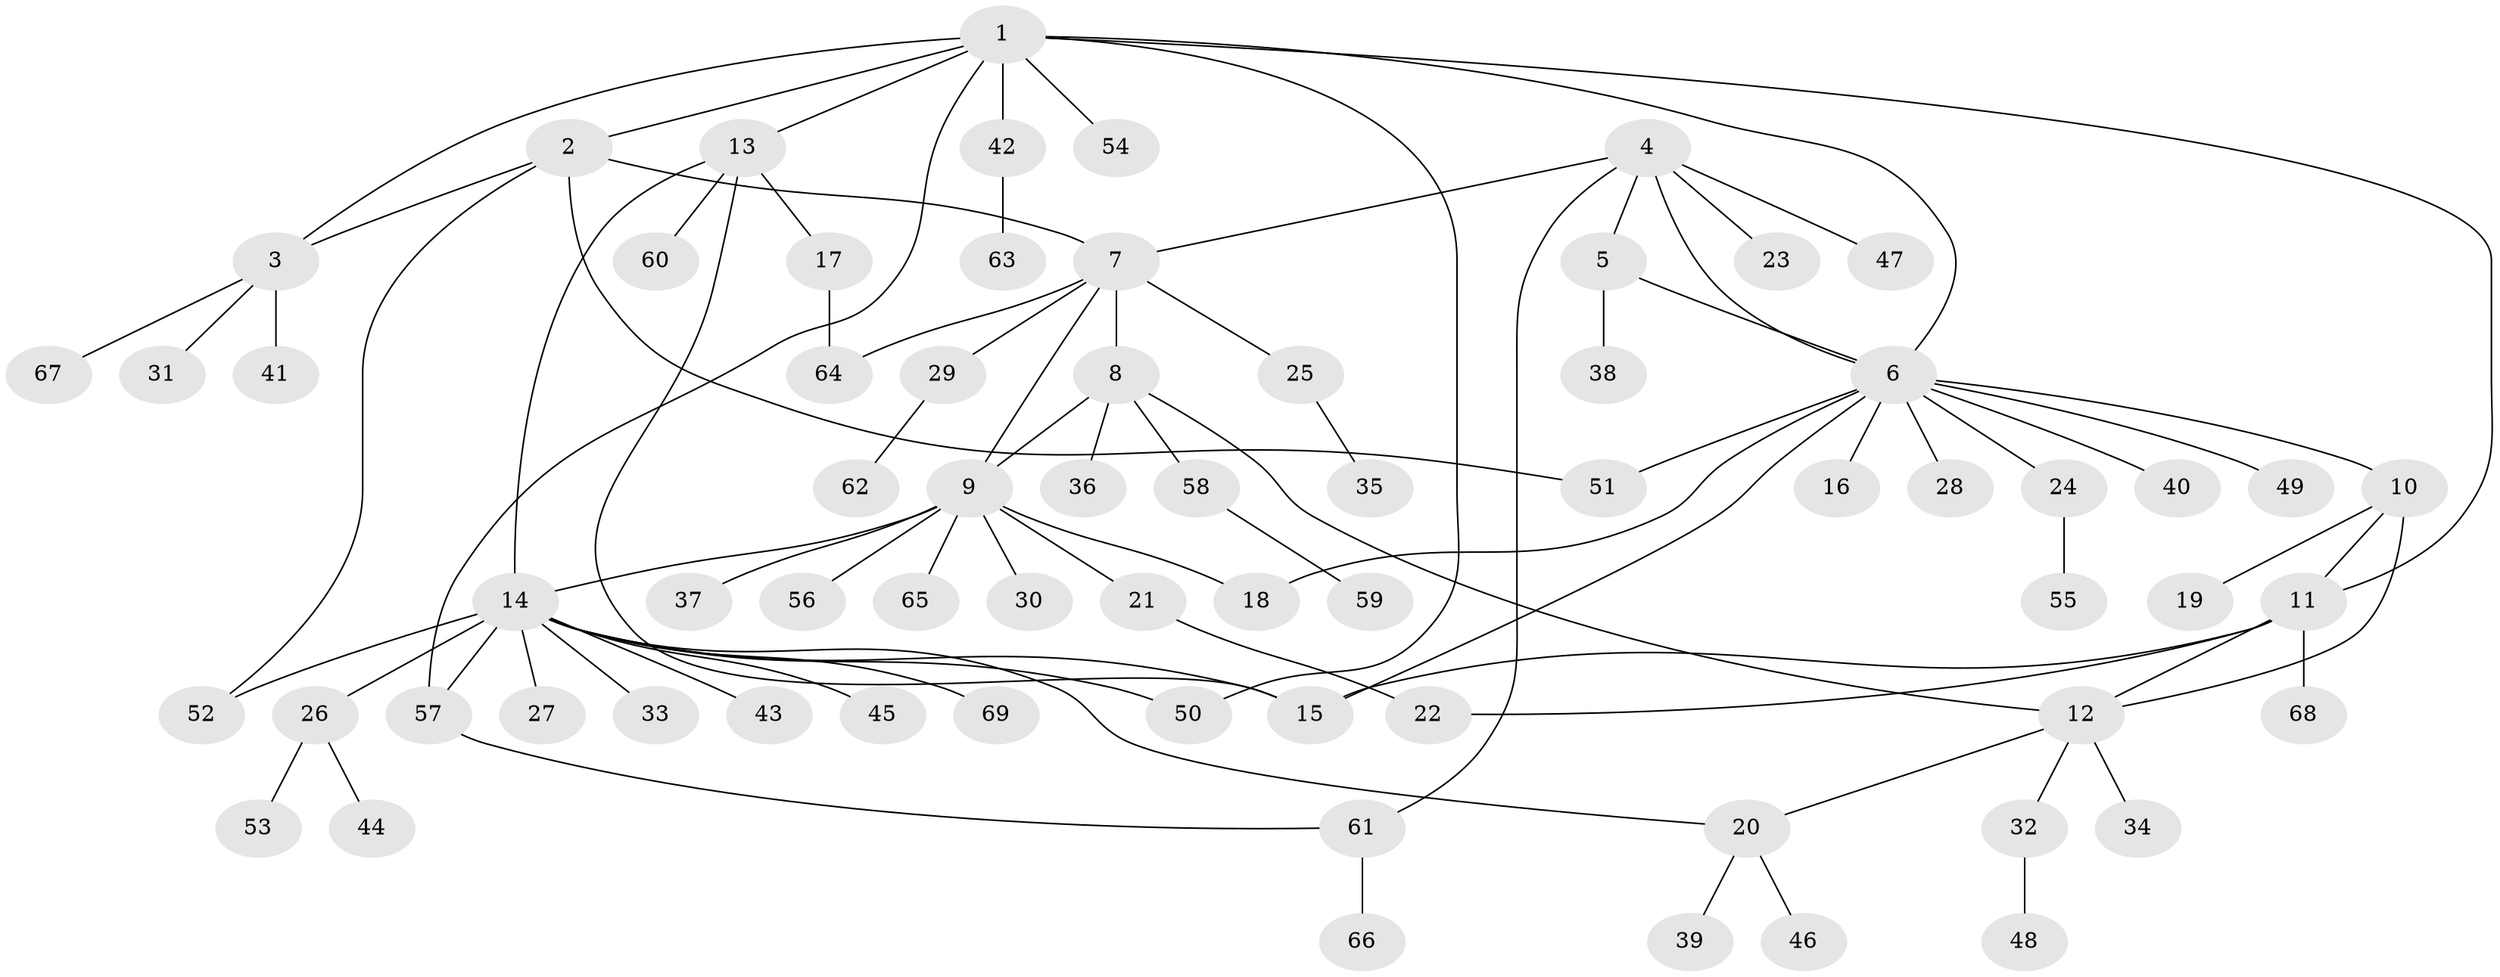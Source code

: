 // Generated by graph-tools (version 1.1) at 2025/54/03/09/25 04:54:04]
// undirected, 69 vertices, 88 edges
graph export_dot {
graph [start="1"]
  node [color=gray90,style=filled];
  1;
  2;
  3;
  4;
  5;
  6;
  7;
  8;
  9;
  10;
  11;
  12;
  13;
  14;
  15;
  16;
  17;
  18;
  19;
  20;
  21;
  22;
  23;
  24;
  25;
  26;
  27;
  28;
  29;
  30;
  31;
  32;
  33;
  34;
  35;
  36;
  37;
  38;
  39;
  40;
  41;
  42;
  43;
  44;
  45;
  46;
  47;
  48;
  49;
  50;
  51;
  52;
  53;
  54;
  55;
  56;
  57;
  58;
  59;
  60;
  61;
  62;
  63;
  64;
  65;
  66;
  67;
  68;
  69;
  1 -- 2;
  1 -- 3;
  1 -- 6;
  1 -- 11;
  1 -- 13;
  1 -- 42;
  1 -- 50;
  1 -- 54;
  1 -- 57;
  2 -- 3;
  2 -- 7;
  2 -- 51;
  2 -- 52;
  3 -- 31;
  3 -- 41;
  3 -- 67;
  4 -- 5;
  4 -- 6;
  4 -- 7;
  4 -- 23;
  4 -- 47;
  4 -- 61;
  5 -- 6;
  5 -- 38;
  6 -- 10;
  6 -- 15;
  6 -- 16;
  6 -- 18;
  6 -- 24;
  6 -- 28;
  6 -- 40;
  6 -- 49;
  6 -- 51;
  7 -- 8;
  7 -- 9;
  7 -- 25;
  7 -- 29;
  7 -- 64;
  8 -- 9;
  8 -- 12;
  8 -- 36;
  8 -- 58;
  9 -- 14;
  9 -- 18;
  9 -- 21;
  9 -- 30;
  9 -- 37;
  9 -- 56;
  9 -- 65;
  10 -- 11;
  10 -- 12;
  10 -- 19;
  11 -- 12;
  11 -- 15;
  11 -- 22;
  11 -- 68;
  12 -- 20;
  12 -- 32;
  12 -- 34;
  13 -- 14;
  13 -- 15;
  13 -- 17;
  13 -- 60;
  14 -- 15;
  14 -- 20;
  14 -- 26;
  14 -- 27;
  14 -- 33;
  14 -- 43;
  14 -- 45;
  14 -- 50;
  14 -- 52;
  14 -- 57;
  14 -- 69;
  17 -- 64;
  20 -- 39;
  20 -- 46;
  21 -- 22;
  24 -- 55;
  25 -- 35;
  26 -- 44;
  26 -- 53;
  29 -- 62;
  32 -- 48;
  42 -- 63;
  57 -- 61;
  58 -- 59;
  61 -- 66;
}
